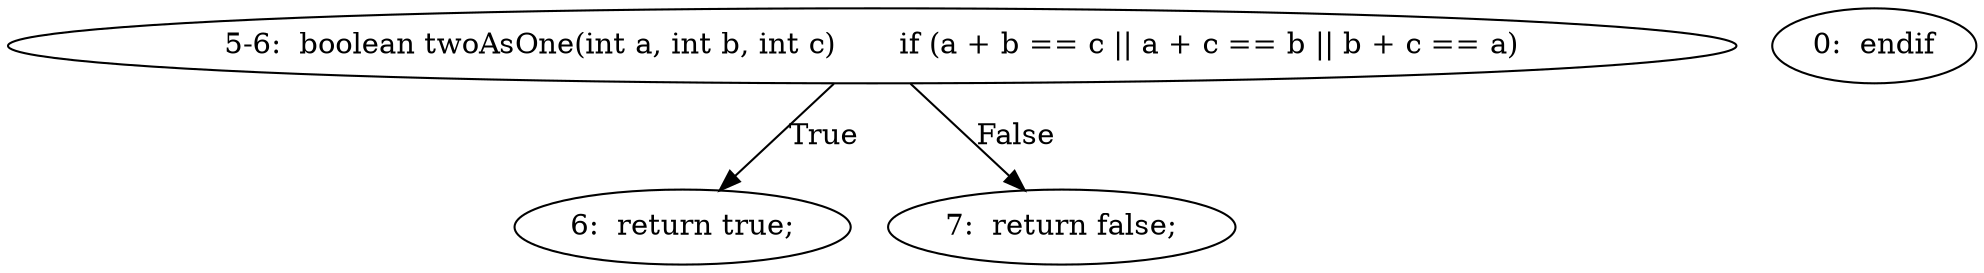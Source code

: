 digraph result_test { 
// graph-vertices
  a1  [label="5-6:  boolean twoAsOne(int a, int b, int c)	if (a + b == c || a + c == b || b + c == a)"]; 
  2  [label="6:  return true;"]; 
  3  [label="0:  endif"]; 
  4  [label="7:  return false;"]; 
// graph-edges
  a1 -> 2  [label="True"]; 
  a1 -> 4  [label="False"]; 
}